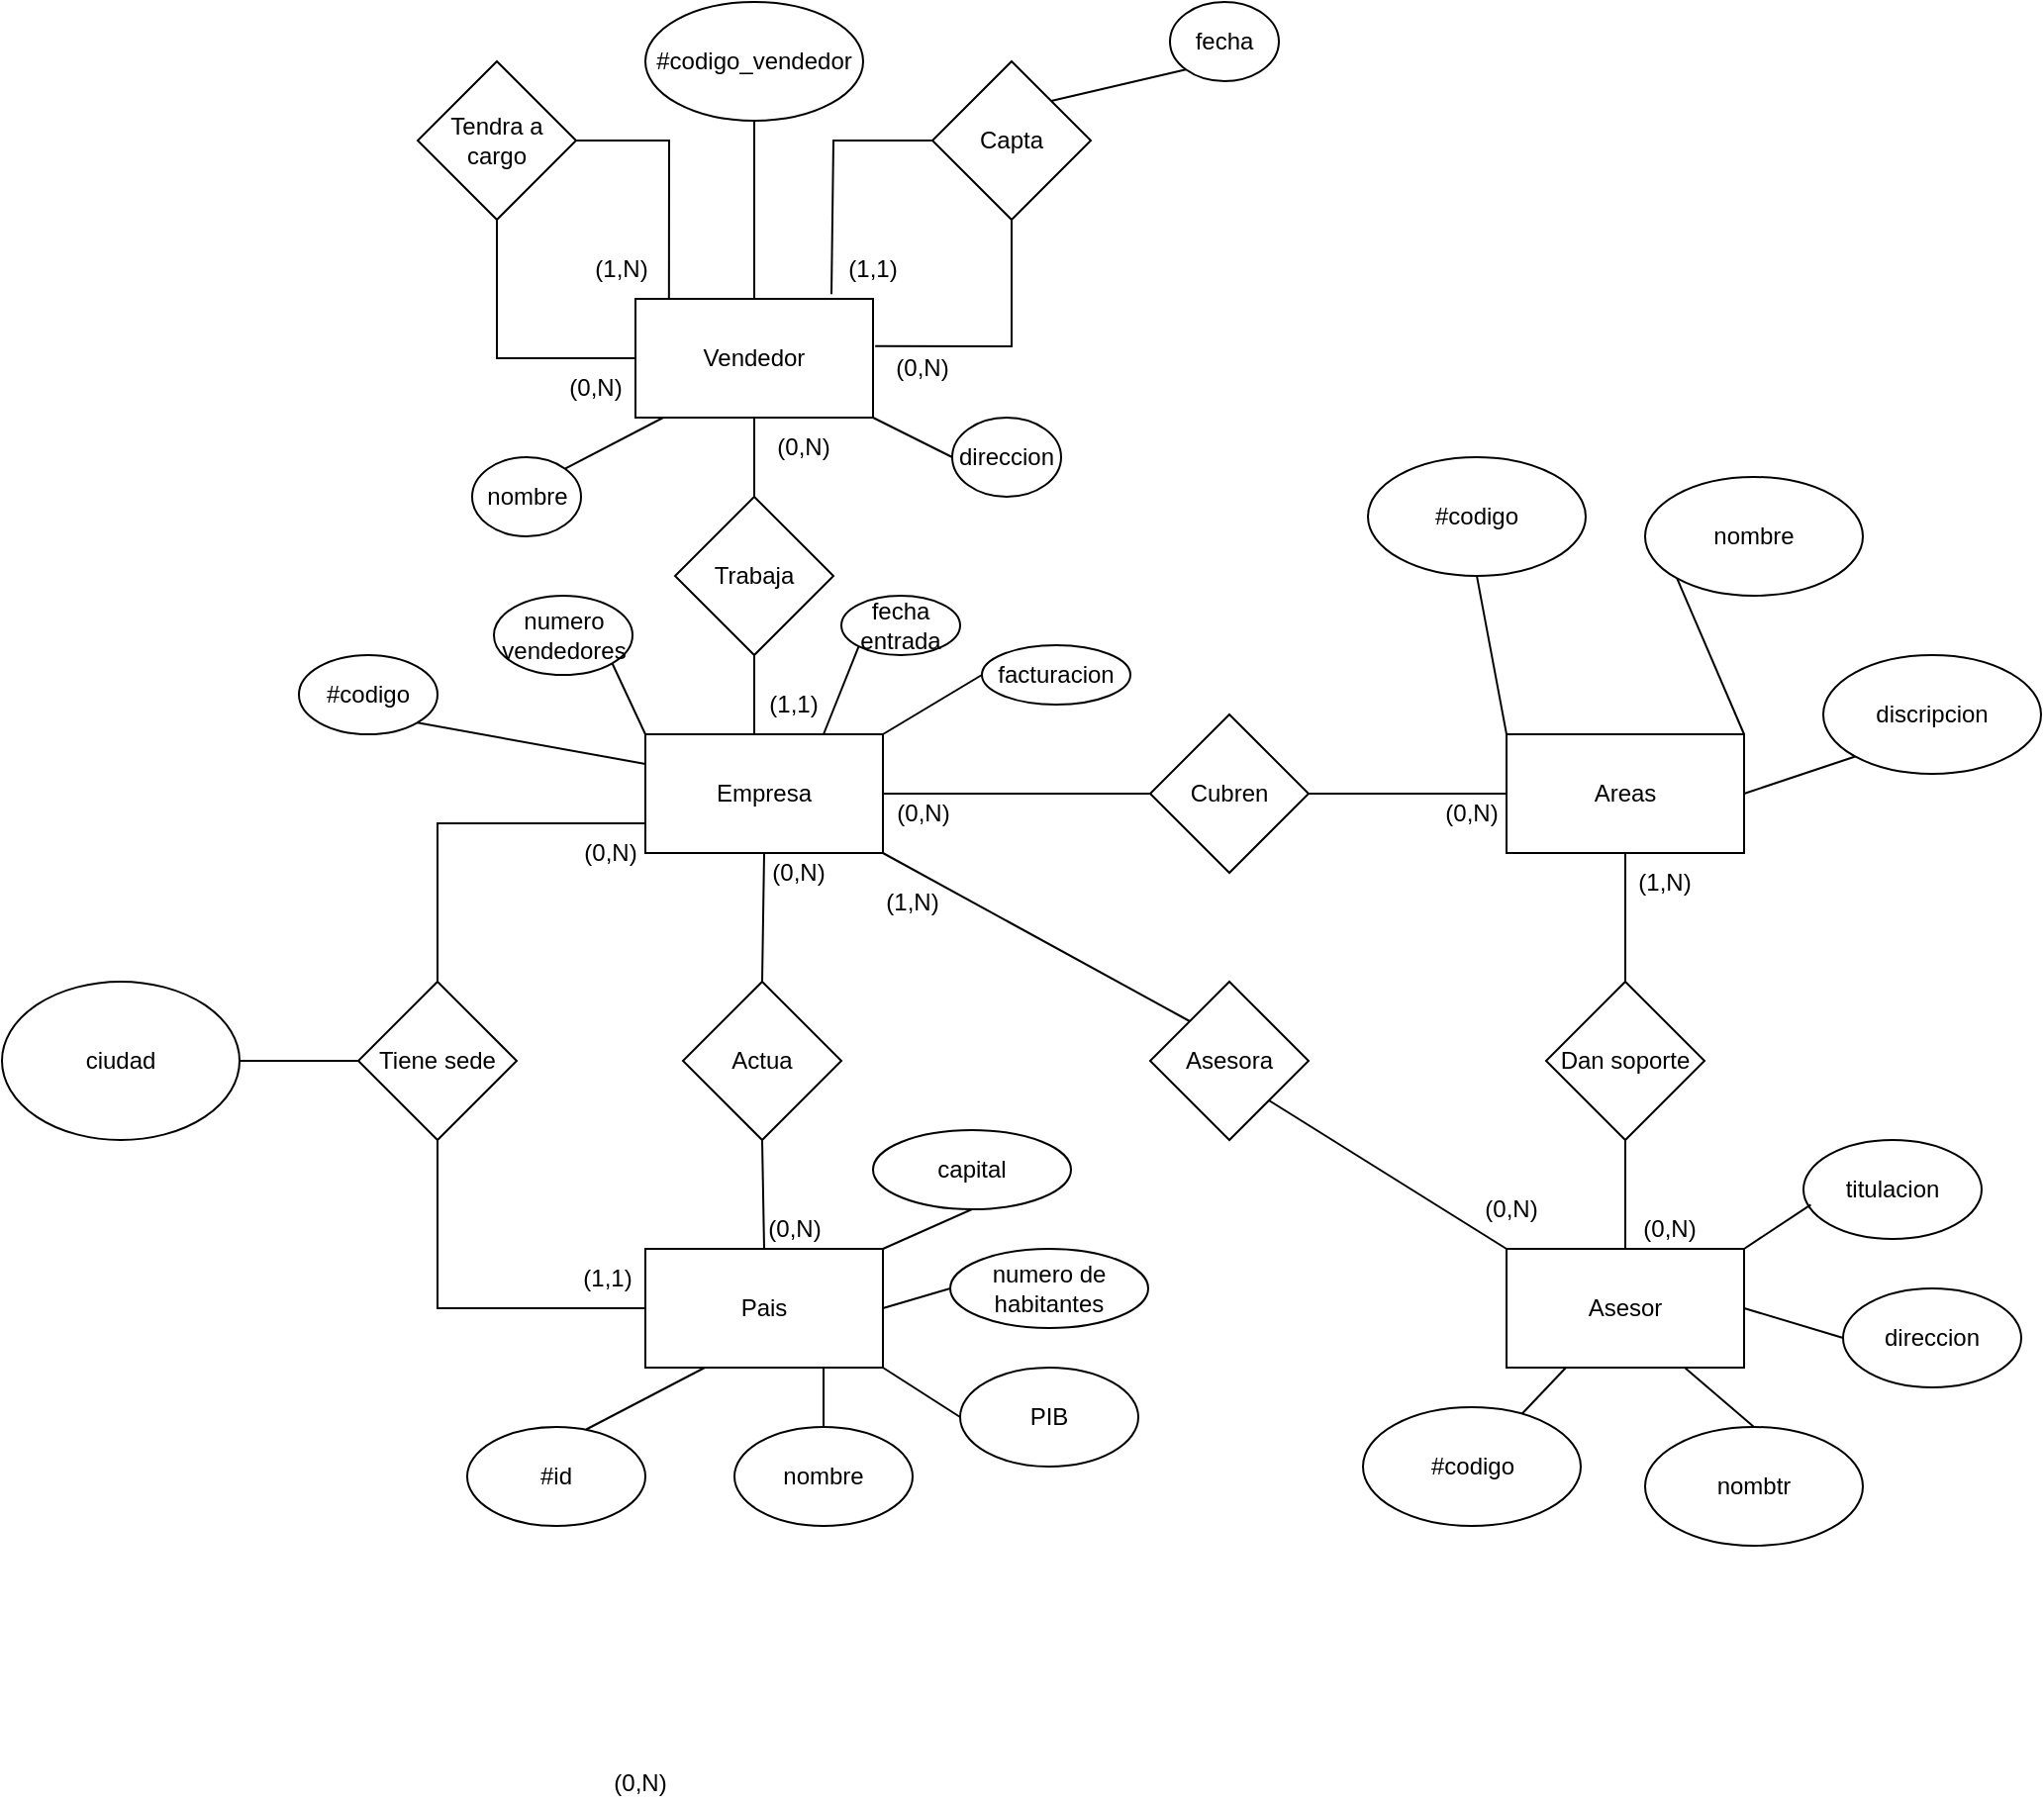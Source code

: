 <mxfile version="21.7.5" type="device">
  <diagram name="Página-1" id="5xp2Ju3EjX2Z9KgNPN83">
    <mxGraphModel dx="1017" dy="1181" grid="1" gridSize="10" guides="1" tooltips="1" connect="1" arrows="1" fold="1" page="1" pageScale="1" pageWidth="827" pageHeight="1169" math="0" shadow="0">
      <root>
        <mxCell id="0" />
        <mxCell id="1" parent="0" />
        <mxCell id="Y6AdTtyQPDnQfDefX7vD-1" value="Vendedor" style="rounded=0;whiteSpace=wrap;html=1;" vertex="1" parent="1">
          <mxGeometry x="390" y="200" width="120" height="60" as="geometry" />
        </mxCell>
        <mxCell id="Y6AdTtyQPDnQfDefX7vD-2" value="Capta" style="rhombus;whiteSpace=wrap;html=1;" vertex="1" parent="1">
          <mxGeometry x="540" y="80" width="80" height="80" as="geometry" />
        </mxCell>
        <mxCell id="Y6AdTtyQPDnQfDefX7vD-4" value="#codigo_vendedor" style="ellipse;whiteSpace=wrap;html=1;" vertex="1" parent="1">
          <mxGeometry x="395" y="50" width="110" height="60" as="geometry" />
        </mxCell>
        <mxCell id="Y6AdTtyQPDnQfDefX7vD-6" value="Tendra a cargo" style="rhombus;whiteSpace=wrap;html=1;" vertex="1" parent="1">
          <mxGeometry x="280" y="80" width="80" height="80" as="geometry" />
        </mxCell>
        <mxCell id="Y6AdTtyQPDnQfDefX7vD-7" value="" style="endArrow=none;html=1;rounded=0;exitX=0;exitY=0.5;exitDx=0;exitDy=0;entryX=0.5;entryY=1;entryDx=0;entryDy=0;" edge="1" parent="1" source="Y6AdTtyQPDnQfDefX7vD-1" target="Y6AdTtyQPDnQfDefX7vD-6">
          <mxGeometry width="50" height="50" relative="1" as="geometry">
            <mxPoint x="380" y="150" as="sourcePoint" />
            <mxPoint x="430" y="100" as="targetPoint" />
            <Array as="points">
              <mxPoint x="320" y="230" />
            </Array>
          </mxGeometry>
        </mxCell>
        <mxCell id="Y6AdTtyQPDnQfDefX7vD-8" value="" style="endArrow=none;html=1;rounded=0;exitX=1;exitY=0.5;exitDx=0;exitDy=0;entryX=0.141;entryY=-0.006;entryDx=0;entryDy=0;entryPerimeter=0;" edge="1" parent="1" source="Y6AdTtyQPDnQfDefX7vD-6" target="Y6AdTtyQPDnQfDefX7vD-1">
          <mxGeometry width="50" height="50" relative="1" as="geometry">
            <mxPoint x="380" y="150" as="sourcePoint" />
            <mxPoint x="430" y="100" as="targetPoint" />
            <Array as="points">
              <mxPoint x="407" y="120" />
            </Array>
          </mxGeometry>
        </mxCell>
        <mxCell id="Y6AdTtyQPDnQfDefX7vD-9" value="" style="endArrow=none;html=1;rounded=0;exitX=0.5;exitY=1;exitDx=0;exitDy=0;entryX=0.5;entryY=0;entryDx=0;entryDy=0;" edge="1" parent="1" source="Y6AdTtyQPDnQfDefX7vD-4" target="Y6AdTtyQPDnQfDefX7vD-1">
          <mxGeometry width="50" height="50" relative="1" as="geometry">
            <mxPoint x="380" y="150" as="sourcePoint" />
            <mxPoint x="430" y="100" as="targetPoint" />
          </mxGeometry>
        </mxCell>
        <mxCell id="Y6AdTtyQPDnQfDefX7vD-11" value="" style="endArrow=none;html=1;rounded=0;exitX=1.009;exitY=0.397;exitDx=0;exitDy=0;exitPerimeter=0;entryX=0.5;entryY=1;entryDx=0;entryDy=0;" edge="1" parent="1" source="Y6AdTtyQPDnQfDefX7vD-1" target="Y6AdTtyQPDnQfDefX7vD-2">
          <mxGeometry width="50" height="50" relative="1" as="geometry">
            <mxPoint x="380" y="150" as="sourcePoint" />
            <mxPoint x="430" y="100" as="targetPoint" />
            <Array as="points">
              <mxPoint x="580" y="224" />
            </Array>
          </mxGeometry>
        </mxCell>
        <mxCell id="Y6AdTtyQPDnQfDefX7vD-12" value="" style="endArrow=none;html=1;rounded=0;exitX=0.825;exitY=-0.04;exitDx=0;exitDy=0;exitPerimeter=0;entryX=0;entryY=0.5;entryDx=0;entryDy=0;" edge="1" parent="1" source="Y6AdTtyQPDnQfDefX7vD-1" target="Y6AdTtyQPDnQfDefX7vD-2">
          <mxGeometry width="50" height="50" relative="1" as="geometry">
            <mxPoint x="380" y="150" as="sourcePoint" />
            <mxPoint x="430" y="100" as="targetPoint" />
            <Array as="points">
              <mxPoint x="490" y="120" />
            </Array>
          </mxGeometry>
        </mxCell>
        <mxCell id="Y6AdTtyQPDnQfDefX7vD-13" value="Trabaja" style="rhombus;whiteSpace=wrap;html=1;" vertex="1" parent="1">
          <mxGeometry x="410" y="300" width="80" height="80" as="geometry" />
        </mxCell>
        <mxCell id="Y6AdTtyQPDnQfDefX7vD-14" value="Empresa" style="rounded=0;whiteSpace=wrap;html=1;" vertex="1" parent="1">
          <mxGeometry x="395" y="420" width="120" height="60" as="geometry" />
        </mxCell>
        <mxCell id="Y6AdTtyQPDnQfDefX7vD-15" value="#codigo" style="ellipse;whiteSpace=wrap;html=1;" vertex="1" parent="1">
          <mxGeometry x="220" y="380" width="70" height="40" as="geometry" />
        </mxCell>
        <mxCell id="Y6AdTtyQPDnQfDefX7vD-17" value="Tiene sede" style="rhombus;whiteSpace=wrap;html=1;" vertex="1" parent="1">
          <mxGeometry x="250" y="545" width="80" height="80" as="geometry" />
        </mxCell>
        <mxCell id="Y6AdTtyQPDnQfDefX7vD-18" value="Pais" style="rounded=0;whiteSpace=wrap;html=1;" vertex="1" parent="1">
          <mxGeometry x="395" y="680" width="120" height="60" as="geometry" />
        </mxCell>
        <mxCell id="Y6AdTtyQPDnQfDefX7vD-19" value="" style="endArrow=none;html=1;rounded=0;entryX=0.5;entryY=1;entryDx=0;entryDy=0;" edge="1" parent="1" target="Y6AdTtyQPDnQfDefX7vD-13">
          <mxGeometry width="50" height="50" relative="1" as="geometry">
            <mxPoint x="450" y="420" as="sourcePoint" />
            <mxPoint x="500" y="410" as="targetPoint" />
          </mxGeometry>
        </mxCell>
        <mxCell id="Y6AdTtyQPDnQfDefX7vD-20" value="" style="endArrow=none;html=1;rounded=0;entryX=0.5;entryY=0;entryDx=0;entryDy=0;" edge="1" parent="1" source="Y6AdTtyQPDnQfDefX7vD-1" target="Y6AdTtyQPDnQfDefX7vD-13">
          <mxGeometry width="50" height="50" relative="1" as="geometry">
            <mxPoint x="450" y="460" as="sourcePoint" />
            <mxPoint x="500" y="410" as="targetPoint" />
          </mxGeometry>
        </mxCell>
        <mxCell id="Y6AdTtyQPDnQfDefX7vD-21" value="" style="endArrow=none;html=1;rounded=0;exitX=0;exitY=0.25;exitDx=0;exitDy=0;entryX=1;entryY=1;entryDx=0;entryDy=0;" edge="1" parent="1" source="Y6AdTtyQPDnQfDefX7vD-14" target="Y6AdTtyQPDnQfDefX7vD-15">
          <mxGeometry width="50" height="50" relative="1" as="geometry">
            <mxPoint x="450" y="460" as="sourcePoint" />
            <mxPoint x="500" y="410" as="targetPoint" />
          </mxGeometry>
        </mxCell>
        <mxCell id="Y6AdTtyQPDnQfDefX7vD-22" value="" style="endArrow=none;html=1;rounded=0;exitX=0.5;exitY=0;exitDx=0;exitDy=0;entryX=0.5;entryY=1;entryDx=0;entryDy=0;" edge="1" parent="1" source="Y6AdTtyQPDnQfDefX7vD-16" target="Y6AdTtyQPDnQfDefX7vD-14">
          <mxGeometry width="50" height="50" relative="1" as="geometry">
            <mxPoint x="450" y="550" as="sourcePoint" />
            <mxPoint x="500" y="500" as="targetPoint" />
          </mxGeometry>
        </mxCell>
        <mxCell id="Y6AdTtyQPDnQfDefX7vD-23" value="" style="endArrow=none;html=1;rounded=0;exitX=0.5;exitY=0;exitDx=0;exitDy=0;entryX=0.5;entryY=1;entryDx=0;entryDy=0;" edge="1" parent="1" source="Y6AdTtyQPDnQfDefX7vD-18" target="Y6AdTtyQPDnQfDefX7vD-16">
          <mxGeometry width="50" height="50" relative="1" as="geometry">
            <mxPoint x="455" y="680" as="sourcePoint" />
            <mxPoint x="455" y="480" as="targetPoint" />
          </mxGeometry>
        </mxCell>
        <mxCell id="Y6AdTtyQPDnQfDefX7vD-16" value="Actua" style="rhombus;whiteSpace=wrap;html=1;" vertex="1" parent="1">
          <mxGeometry x="414" y="545" width="80" height="80" as="geometry" />
        </mxCell>
        <mxCell id="Y6AdTtyQPDnQfDefX7vD-24" value="" style="endArrow=none;html=1;rounded=0;entryX=0;entryY=0.75;entryDx=0;entryDy=0;exitX=0.5;exitY=0;exitDx=0;exitDy=0;" edge="1" parent="1" source="Y6AdTtyQPDnQfDefX7vD-17" target="Y6AdTtyQPDnQfDefX7vD-14">
          <mxGeometry width="50" height="50" relative="1" as="geometry">
            <mxPoint x="450" y="550" as="sourcePoint" />
            <mxPoint x="500" y="500" as="targetPoint" />
            <Array as="points">
              <mxPoint x="290" y="465" />
            </Array>
          </mxGeometry>
        </mxCell>
        <mxCell id="Y6AdTtyQPDnQfDefX7vD-25" value="" style="endArrow=none;html=1;rounded=0;exitX=0.5;exitY=1;exitDx=0;exitDy=0;entryX=0;entryY=0.5;entryDx=0;entryDy=0;" edge="1" parent="1" source="Y6AdTtyQPDnQfDefX7vD-17" target="Y6AdTtyQPDnQfDefX7vD-18">
          <mxGeometry width="50" height="50" relative="1" as="geometry">
            <mxPoint x="450" y="550" as="sourcePoint" />
            <mxPoint x="500" y="500" as="targetPoint" />
            <Array as="points">
              <mxPoint x="290" y="710" />
            </Array>
          </mxGeometry>
        </mxCell>
        <mxCell id="Y6AdTtyQPDnQfDefX7vD-28" value="Areas" style="rounded=0;whiteSpace=wrap;html=1;" vertex="1" parent="1">
          <mxGeometry x="830" y="420" width="120" height="60" as="geometry" />
        </mxCell>
        <mxCell id="Y6AdTtyQPDnQfDefX7vD-29" value="Asesor" style="rounded=0;whiteSpace=wrap;html=1;" vertex="1" parent="1">
          <mxGeometry x="830" y="680" width="120" height="60" as="geometry" />
        </mxCell>
        <mxCell id="Y6AdTtyQPDnQfDefX7vD-31" value="" style="endArrow=none;html=1;rounded=0;exitX=1;exitY=1;exitDx=0;exitDy=0;entryX=0;entryY=0;entryDx=0;entryDy=0;" edge="1" parent="1" source="Y6AdTtyQPDnQfDefX7vD-27" target="Y6AdTtyQPDnQfDefX7vD-29">
          <mxGeometry width="50" height="50" relative="1" as="geometry">
            <mxPoint x="660" y="540" as="sourcePoint" />
            <mxPoint x="710" y="490" as="targetPoint" />
          </mxGeometry>
        </mxCell>
        <mxCell id="Y6AdTtyQPDnQfDefX7vD-32" value="" style="endArrow=none;html=1;rounded=0;exitX=1;exitY=1;exitDx=0;exitDy=0;entryX=0;entryY=0;entryDx=0;entryDy=0;" edge="1" parent="1" source="Y6AdTtyQPDnQfDefX7vD-14" target="Y6AdTtyQPDnQfDefX7vD-27">
          <mxGeometry width="50" height="50" relative="1" as="geometry">
            <mxPoint x="515" y="480" as="sourcePoint" />
            <mxPoint x="827" y="680" as="targetPoint" />
          </mxGeometry>
        </mxCell>
        <mxCell id="Y6AdTtyQPDnQfDefX7vD-27" value="Asesora" style="rhombus;whiteSpace=wrap;html=1;" vertex="1" parent="1">
          <mxGeometry x="650" y="545" width="80" height="80" as="geometry" />
        </mxCell>
        <mxCell id="Y6AdTtyQPDnQfDefX7vD-33" value="" style="endArrow=none;html=1;rounded=0;exitX=1;exitY=0.5;exitDx=0;exitDy=0;entryX=0;entryY=0.5;entryDx=0;entryDy=0;" edge="1" parent="1" source="Y6AdTtyQPDnQfDefX7vD-26" target="Y6AdTtyQPDnQfDefX7vD-28">
          <mxGeometry width="50" height="50" relative="1" as="geometry">
            <mxPoint x="660" y="540" as="sourcePoint" />
            <mxPoint x="790" y="490" as="targetPoint" />
          </mxGeometry>
        </mxCell>
        <mxCell id="Y6AdTtyQPDnQfDefX7vD-34" value="" style="endArrow=none;html=1;rounded=0;exitX=1;exitY=0.5;exitDx=0;exitDy=0;entryX=0;entryY=0.5;entryDx=0;entryDy=0;" edge="1" parent="1" source="Y6AdTtyQPDnQfDefX7vD-14" target="Y6AdTtyQPDnQfDefX7vD-26">
          <mxGeometry width="50" height="50" relative="1" as="geometry">
            <mxPoint x="515" y="450" as="sourcePoint" />
            <mxPoint x="840" y="450" as="targetPoint" />
          </mxGeometry>
        </mxCell>
        <mxCell id="Y6AdTtyQPDnQfDefX7vD-26" value="Cubren" style="rhombus;whiteSpace=wrap;html=1;" vertex="1" parent="1">
          <mxGeometry x="650" y="410" width="80" height="80" as="geometry" />
        </mxCell>
        <mxCell id="Y6AdTtyQPDnQfDefX7vD-35" value="" style="endArrow=none;html=1;rounded=0;entryX=0.5;entryY=1;entryDx=0;entryDy=0;exitX=0.5;exitY=0;exitDx=0;exitDy=0;" edge="1" parent="1" source="Y6AdTtyQPDnQfDefX7vD-30" target="Y6AdTtyQPDnQfDefX7vD-28">
          <mxGeometry width="50" height="50" relative="1" as="geometry">
            <mxPoint x="660" y="540" as="sourcePoint" />
            <mxPoint x="710" y="490" as="targetPoint" />
          </mxGeometry>
        </mxCell>
        <mxCell id="Y6AdTtyQPDnQfDefX7vD-36" value="" style="endArrow=none;html=1;rounded=0;entryX=0.5;entryY=1;entryDx=0;entryDy=0;exitX=0.5;exitY=0;exitDx=0;exitDy=0;" edge="1" parent="1" source="Y6AdTtyQPDnQfDefX7vD-29" target="Y6AdTtyQPDnQfDefX7vD-30">
          <mxGeometry width="50" height="50" relative="1" as="geometry">
            <mxPoint x="890" y="680" as="sourcePoint" />
            <mxPoint x="890" y="480" as="targetPoint" />
          </mxGeometry>
        </mxCell>
        <mxCell id="Y6AdTtyQPDnQfDefX7vD-30" value="Dan soporte" style="rhombus;whiteSpace=wrap;html=1;" vertex="1" parent="1">
          <mxGeometry x="850" y="545" width="80" height="80" as="geometry" />
        </mxCell>
        <mxCell id="Y6AdTtyQPDnQfDefX7vD-37" value="#codigo" style="ellipse;whiteSpace=wrap;html=1;" vertex="1" parent="1">
          <mxGeometry x="760" y="280" width="110" height="60" as="geometry" />
        </mxCell>
        <mxCell id="Y6AdTtyQPDnQfDefX7vD-39" value="" style="endArrow=none;html=1;rounded=0;exitX=0;exitY=0;exitDx=0;exitDy=0;entryX=0.5;entryY=1;entryDx=0;entryDy=0;" edge="1" parent="1" source="Y6AdTtyQPDnQfDefX7vD-28" target="Y6AdTtyQPDnQfDefX7vD-37">
          <mxGeometry width="50" height="50" relative="1" as="geometry">
            <mxPoint x="660" y="340" as="sourcePoint" />
            <mxPoint x="710" y="290" as="targetPoint" />
          </mxGeometry>
        </mxCell>
        <mxCell id="Y6AdTtyQPDnQfDefX7vD-40" value="#id" style="ellipse;whiteSpace=wrap;html=1;" vertex="1" parent="1">
          <mxGeometry x="305" y="770" width="90" height="50" as="geometry" />
        </mxCell>
        <mxCell id="Y6AdTtyQPDnQfDefX7vD-41" value="" style="endArrow=none;html=1;rounded=0;exitX=0.668;exitY=0.025;exitDx=0;exitDy=0;exitPerimeter=0;entryX=0.25;entryY=1;entryDx=0;entryDy=0;" edge="1" parent="1" source="Y6AdTtyQPDnQfDefX7vD-40" target="Y6AdTtyQPDnQfDefX7vD-18">
          <mxGeometry width="50" height="50" relative="1" as="geometry">
            <mxPoint x="340" y="640" as="sourcePoint" />
            <mxPoint x="390" y="590" as="targetPoint" />
          </mxGeometry>
        </mxCell>
        <mxCell id="Y6AdTtyQPDnQfDefX7vD-42" value="ciudad" style="ellipse;whiteSpace=wrap;html=1;" vertex="1" parent="1">
          <mxGeometry x="70" y="545" width="120" height="80" as="geometry" />
        </mxCell>
        <mxCell id="Y6AdTtyQPDnQfDefX7vD-44" value="" style="endArrow=none;html=1;rounded=0;exitX=1;exitY=0.5;exitDx=0;exitDy=0;entryX=0;entryY=0.5;entryDx=0;entryDy=0;" edge="1" parent="1" source="Y6AdTtyQPDnQfDefX7vD-42" target="Y6AdTtyQPDnQfDefX7vD-17">
          <mxGeometry width="50" height="50" relative="1" as="geometry">
            <mxPoint x="310" y="610" as="sourcePoint" />
            <mxPoint x="360" y="560" as="targetPoint" />
          </mxGeometry>
        </mxCell>
        <mxCell id="Y6AdTtyQPDnQfDefX7vD-45" value="(0,N)" style="text;html=1;strokeColor=none;fillColor=none;align=center;verticalAlign=middle;whiteSpace=wrap;rounded=0;" vertex="1" parent="1">
          <mxGeometry x="340" y="230" width="60" height="30" as="geometry" />
        </mxCell>
        <mxCell id="Y6AdTtyQPDnQfDefX7vD-46" value="(1,N)" style="text;html=1;strokeColor=none;fillColor=none;align=center;verticalAlign=middle;whiteSpace=wrap;rounded=0;" vertex="1" parent="1">
          <mxGeometry x="353" y="170" width="60" height="30" as="geometry" />
        </mxCell>
        <mxCell id="Y6AdTtyQPDnQfDefX7vD-47" value="(0,N)" style="text;html=1;strokeColor=none;fillColor=none;align=center;verticalAlign=middle;whiteSpace=wrap;rounded=0;" vertex="1" parent="1">
          <mxGeometry x="505" y="220" width="60" height="30" as="geometry" />
        </mxCell>
        <mxCell id="Y6AdTtyQPDnQfDefX7vD-48" value="(1,1)" style="text;html=1;strokeColor=none;fillColor=none;align=center;verticalAlign=middle;whiteSpace=wrap;rounded=0;" vertex="1" parent="1">
          <mxGeometry x="480" y="170" width="60" height="30" as="geometry" />
        </mxCell>
        <mxCell id="Y6AdTtyQPDnQfDefX7vD-49" value="(0,N)" style="text;html=1;strokeColor=none;fillColor=none;align=center;verticalAlign=middle;whiteSpace=wrap;rounded=0;" vertex="1" parent="1">
          <mxGeometry x="445" y="260" width="60" height="30" as="geometry" />
        </mxCell>
        <mxCell id="Y6AdTtyQPDnQfDefX7vD-50" value="(1,1)" style="text;html=1;strokeColor=none;fillColor=none;align=center;verticalAlign=middle;whiteSpace=wrap;rounded=0;" vertex="1" parent="1">
          <mxGeometry x="440" y="390" width="60" height="30" as="geometry" />
        </mxCell>
        <mxCell id="Y6AdTtyQPDnQfDefX7vD-53" value="(0,N)" style="text;html=1;strokeColor=none;fillColor=none;align=center;verticalAlign=middle;whiteSpace=wrap;rounded=0;" vertex="1" parent="1">
          <mxGeometry x="517.5" y="450" width="35" height="20" as="geometry" />
        </mxCell>
        <mxCell id="Y6AdTtyQPDnQfDefX7vD-54" value="(0,N)" style="text;html=1;strokeColor=none;fillColor=none;align=center;verticalAlign=middle;whiteSpace=wrap;rounded=0;" vertex="1" parent="1">
          <mxGeometry x="455" y="480" width="35" height="20" as="geometry" />
        </mxCell>
        <mxCell id="Y6AdTtyQPDnQfDefX7vD-55" value="(0,N)" style="text;html=1;strokeColor=none;fillColor=none;align=center;verticalAlign=middle;whiteSpace=wrap;rounded=0;" vertex="1" parent="1">
          <mxGeometry x="360" y="470" width="35" height="20" as="geometry" />
        </mxCell>
        <mxCell id="Y6AdTtyQPDnQfDefX7vD-56" value="(0,N)" style="text;html=1;strokeColor=none;fillColor=none;align=center;verticalAlign=middle;whiteSpace=wrap;rounded=0;" vertex="1" parent="1">
          <mxGeometry x="452.5" y="660" width="35" height="20" as="geometry" />
        </mxCell>
        <mxCell id="Y6AdTtyQPDnQfDefX7vD-57" value="(0,N)" style="text;html=1;strokeColor=none;fillColor=none;align=center;verticalAlign=middle;whiteSpace=wrap;rounded=0;" vertex="1" parent="1">
          <mxGeometry x="375" y="940" width="35" height="20" as="geometry" />
        </mxCell>
        <mxCell id="Y6AdTtyQPDnQfDefX7vD-58" value="(1,1)" style="text;html=1;strokeColor=none;fillColor=none;align=center;verticalAlign=middle;whiteSpace=wrap;rounded=0;" vertex="1" parent="1">
          <mxGeometry x="362.5" y="690" width="26" height="10" as="geometry" />
        </mxCell>
        <mxCell id="Y6AdTtyQPDnQfDefX7vD-59" value="(0,N)" style="text;html=1;strokeColor=none;fillColor=none;align=center;verticalAlign=middle;whiteSpace=wrap;rounded=0;" vertex="1" parent="1">
          <mxGeometry x="795" y="450" width="35" height="20" as="geometry" />
        </mxCell>
        <mxCell id="Y6AdTtyQPDnQfDefX7vD-60" value="(1,N)" style="text;html=1;strokeColor=none;fillColor=none;align=center;verticalAlign=middle;whiteSpace=wrap;rounded=0;" vertex="1" parent="1">
          <mxGeometry x="890" y="490" width="40" height="10" as="geometry" />
        </mxCell>
        <mxCell id="Y6AdTtyQPDnQfDefX7vD-61" value="(0,N)" style="text;html=1;strokeColor=none;fillColor=none;align=center;verticalAlign=middle;whiteSpace=wrap;rounded=0;" vertex="1" parent="1">
          <mxGeometry x="895" y="660" width="35" height="20" as="geometry" />
        </mxCell>
        <mxCell id="Y6AdTtyQPDnQfDefX7vD-62" value="(0,N)" style="text;html=1;strokeColor=none;fillColor=none;align=center;verticalAlign=middle;whiteSpace=wrap;rounded=0;" vertex="1" parent="1">
          <mxGeometry x="815" y="650" width="35" height="20" as="geometry" />
        </mxCell>
        <mxCell id="Y6AdTtyQPDnQfDefX7vD-63" value="(1,N)" style="text;html=1;strokeColor=none;fillColor=none;align=center;verticalAlign=middle;whiteSpace=wrap;rounded=0;" vertex="1" parent="1">
          <mxGeometry x="510" y="500" width="40" height="10" as="geometry" />
        </mxCell>
        <mxCell id="Y6AdTtyQPDnQfDefX7vD-64" value="fecha" style="ellipse;whiteSpace=wrap;html=1;" vertex="1" parent="1">
          <mxGeometry x="660" y="50" width="55" height="40" as="geometry" />
        </mxCell>
        <mxCell id="Y6AdTtyQPDnQfDefX7vD-65" value="" style="endArrow=none;html=1;rounded=0;exitX=1;exitY=0;exitDx=0;exitDy=0;entryX=0;entryY=1;entryDx=0;entryDy=0;" edge="1" parent="1" source="Y6AdTtyQPDnQfDefX7vD-2" target="Y6AdTtyQPDnQfDefX7vD-64">
          <mxGeometry width="50" height="50" relative="1" as="geometry">
            <mxPoint x="560" y="350" as="sourcePoint" />
            <mxPoint x="610" y="300" as="targetPoint" />
          </mxGeometry>
        </mxCell>
        <mxCell id="Y6AdTtyQPDnQfDefX7vD-67" value="direccion" style="ellipse;whiteSpace=wrap;html=1;" vertex="1" parent="1">
          <mxGeometry x="550" y="260" width="55" height="40" as="geometry" />
        </mxCell>
        <mxCell id="Y6AdTtyQPDnQfDefX7vD-68" value="nombre" style="ellipse;whiteSpace=wrap;html=1;" vertex="1" parent="1">
          <mxGeometry x="307.5" y="280" width="55" height="40" as="geometry" />
        </mxCell>
        <mxCell id="Y6AdTtyQPDnQfDefX7vD-69" value="" style="endArrow=none;html=1;rounded=0;exitX=1;exitY=0;exitDx=0;exitDy=0;entryX=0.117;entryY=1;entryDx=0;entryDy=0;entryPerimeter=0;" edge="1" parent="1" source="Y6AdTtyQPDnQfDefX7vD-68" target="Y6AdTtyQPDnQfDefX7vD-1">
          <mxGeometry width="50" height="50" relative="1" as="geometry">
            <mxPoint x="560" y="350" as="sourcePoint" />
            <mxPoint x="610" y="300" as="targetPoint" />
          </mxGeometry>
        </mxCell>
        <mxCell id="Y6AdTtyQPDnQfDefX7vD-70" value="" style="endArrow=none;html=1;rounded=0;exitX=0;exitY=0.5;exitDx=0;exitDy=0;entryX=1;entryY=1;entryDx=0;entryDy=0;" edge="1" parent="1" source="Y6AdTtyQPDnQfDefX7vD-67" target="Y6AdTtyQPDnQfDefX7vD-1">
          <mxGeometry width="50" height="50" relative="1" as="geometry">
            <mxPoint x="370" y="280" as="sourcePoint" />
            <mxPoint x="420" y="230" as="targetPoint" />
          </mxGeometry>
        </mxCell>
        <mxCell id="Y6AdTtyQPDnQfDefX7vD-72" value="nombre" style="ellipse;whiteSpace=wrap;html=1;" vertex="1" parent="1">
          <mxGeometry x="900" y="290" width="110" height="60" as="geometry" />
        </mxCell>
        <mxCell id="Y6AdTtyQPDnQfDefX7vD-73" value="" style="endArrow=none;html=1;rounded=0;exitX=1;exitY=0;exitDx=0;exitDy=0;entryX=0;entryY=1;entryDx=0;entryDy=0;" edge="1" parent="1" source="Y6AdTtyQPDnQfDefX7vD-28" target="Y6AdTtyQPDnQfDefX7vD-72">
          <mxGeometry width="50" height="50" relative="1" as="geometry">
            <mxPoint x="760" y="450" as="sourcePoint" />
            <mxPoint x="810" y="400" as="targetPoint" />
          </mxGeometry>
        </mxCell>
        <mxCell id="Y6AdTtyQPDnQfDefX7vD-74" value="discripcion" style="ellipse;whiteSpace=wrap;html=1;" vertex="1" parent="1">
          <mxGeometry x="990" y="380" width="110" height="60" as="geometry" />
        </mxCell>
        <mxCell id="Y6AdTtyQPDnQfDefX7vD-75" value="" style="endArrow=none;html=1;rounded=0;exitX=1;exitY=0.5;exitDx=0;exitDy=0;entryX=0;entryY=1;entryDx=0;entryDy=0;" edge="1" parent="1" source="Y6AdTtyQPDnQfDefX7vD-28" target="Y6AdTtyQPDnQfDefX7vD-74">
          <mxGeometry width="50" height="50" relative="1" as="geometry">
            <mxPoint x="760" y="450" as="sourcePoint" />
            <mxPoint x="810" y="400" as="targetPoint" />
          </mxGeometry>
        </mxCell>
        <mxCell id="Y6AdTtyQPDnQfDefX7vD-76" value="fecha entrada" style="ellipse;whiteSpace=wrap;html=1;" vertex="1" parent="1">
          <mxGeometry x="494" y="350" width="60" height="30" as="geometry" />
        </mxCell>
        <mxCell id="Y6AdTtyQPDnQfDefX7vD-77" value="" style="endArrow=none;html=1;rounded=0;exitX=0.75;exitY=1;exitDx=0;exitDy=0;entryX=0;entryY=1;entryDx=0;entryDy=0;" edge="1" parent="1" source="Y6AdTtyQPDnQfDefX7vD-50" target="Y6AdTtyQPDnQfDefX7vD-76">
          <mxGeometry width="50" height="50" relative="1" as="geometry">
            <mxPoint x="555" y="415" as="sourcePoint" />
            <mxPoint x="605" y="365" as="targetPoint" />
          </mxGeometry>
        </mxCell>
        <mxCell id="Y6AdTtyQPDnQfDefX7vD-78" value="facturacion" style="ellipse;whiteSpace=wrap;html=1;" vertex="1" parent="1">
          <mxGeometry x="565" y="375" width="75" height="30" as="geometry" />
        </mxCell>
        <mxCell id="Y6AdTtyQPDnQfDefX7vD-79" value="" style="endArrow=none;html=1;rounded=0;exitX=1;exitY=0;exitDx=0;exitDy=0;entryX=0;entryY=0.5;entryDx=0;entryDy=0;" edge="1" parent="1" source="Y6AdTtyQPDnQfDefX7vD-14" target="Y6AdTtyQPDnQfDefX7vD-78">
          <mxGeometry width="50" height="50" relative="1" as="geometry">
            <mxPoint x="530" y="450" as="sourcePoint" />
            <mxPoint x="580" y="400" as="targetPoint" />
          </mxGeometry>
        </mxCell>
        <mxCell id="Y6AdTtyQPDnQfDefX7vD-81" value="numero vendedores" style="ellipse;whiteSpace=wrap;html=1;" vertex="1" parent="1">
          <mxGeometry x="318.5" y="350" width="70" height="40" as="geometry" />
        </mxCell>
        <mxCell id="Y6AdTtyQPDnQfDefX7vD-82" value="" style="endArrow=none;html=1;rounded=0;exitX=0;exitY=0;exitDx=0;exitDy=0;entryX=1;entryY=1;entryDx=0;entryDy=0;" edge="1" parent="1" source="Y6AdTtyQPDnQfDefX7vD-14" target="Y6AdTtyQPDnQfDefX7vD-81">
          <mxGeometry width="50" height="50" relative="1" as="geometry">
            <mxPoint x="440" y="410" as="sourcePoint" />
            <mxPoint x="490" y="360" as="targetPoint" />
          </mxGeometry>
        </mxCell>
        <mxCell id="Y6AdTtyQPDnQfDefX7vD-84" value="nombre" style="ellipse;whiteSpace=wrap;html=1;" vertex="1" parent="1">
          <mxGeometry x="440" y="770" width="90" height="50" as="geometry" />
        </mxCell>
        <mxCell id="Y6AdTtyQPDnQfDefX7vD-85" value="PIB" style="ellipse;whiteSpace=wrap;html=1;" vertex="1" parent="1">
          <mxGeometry x="554" y="740" width="90" height="50" as="geometry" />
        </mxCell>
        <mxCell id="Y6AdTtyQPDnQfDefX7vD-86" value="" style="endArrow=none;html=1;rounded=0;exitX=0.75;exitY=1;exitDx=0;exitDy=0;entryX=0.5;entryY=0;entryDx=0;entryDy=0;" edge="1" parent="1" source="Y6AdTtyQPDnQfDefX7vD-18" target="Y6AdTtyQPDnQfDefX7vD-84">
          <mxGeometry width="50" height="50" relative="1" as="geometry">
            <mxPoint x="500" y="530" as="sourcePoint" />
            <mxPoint x="550" y="480" as="targetPoint" />
          </mxGeometry>
        </mxCell>
        <mxCell id="Y6AdTtyQPDnQfDefX7vD-87" value="" style="endArrow=none;html=1;rounded=0;exitX=1;exitY=1;exitDx=0;exitDy=0;entryX=0;entryY=0.5;entryDx=0;entryDy=0;" edge="1" parent="1" source="Y6AdTtyQPDnQfDefX7vD-18" target="Y6AdTtyQPDnQfDefX7vD-85">
          <mxGeometry width="50" height="50" relative="1" as="geometry">
            <mxPoint x="490" y="570" as="sourcePoint" />
            <mxPoint x="540" y="520" as="targetPoint" />
          </mxGeometry>
        </mxCell>
        <mxCell id="Y6AdTtyQPDnQfDefX7vD-88" value="numero de habitantes" style="ellipse;whiteSpace=wrap;html=1;" vertex="1" parent="1">
          <mxGeometry x="549" y="680" width="100" height="40" as="geometry" />
        </mxCell>
        <mxCell id="Y6AdTtyQPDnQfDefX7vD-89" value="capital" style="ellipse;whiteSpace=wrap;html=1;" vertex="1" parent="1">
          <mxGeometry x="510" y="620" width="100" height="40" as="geometry" />
        </mxCell>
        <mxCell id="Y6AdTtyQPDnQfDefX7vD-90" value="" style="endArrow=none;html=1;rounded=0;exitX=1;exitY=0;exitDx=0;exitDy=0;entryX=0.5;entryY=1;entryDx=0;entryDy=0;" edge="1" parent="1" source="Y6AdTtyQPDnQfDefX7vD-18" target="Y6AdTtyQPDnQfDefX7vD-89">
          <mxGeometry width="50" height="50" relative="1" as="geometry">
            <mxPoint x="490" y="570" as="sourcePoint" />
            <mxPoint x="540" y="520" as="targetPoint" />
          </mxGeometry>
        </mxCell>
        <mxCell id="Y6AdTtyQPDnQfDefX7vD-91" value="" style="endArrow=none;html=1;rounded=0;exitX=1;exitY=0.5;exitDx=0;exitDy=0;entryX=0;entryY=0.5;entryDx=0;entryDy=0;" edge="1" parent="1" source="Y6AdTtyQPDnQfDefX7vD-18" target="Y6AdTtyQPDnQfDefX7vD-88">
          <mxGeometry width="50" height="50" relative="1" as="geometry">
            <mxPoint x="490" y="570" as="sourcePoint" />
            <mxPoint x="540" y="520" as="targetPoint" />
          </mxGeometry>
        </mxCell>
        <mxCell id="Y6AdTtyQPDnQfDefX7vD-92" value="#codigo" style="ellipse;whiteSpace=wrap;html=1;" vertex="1" parent="1">
          <mxGeometry x="757.5" y="760" width="110" height="60" as="geometry" />
        </mxCell>
        <mxCell id="Y6AdTtyQPDnQfDefX7vD-93" value="nombtr" style="ellipse;whiteSpace=wrap;html=1;" vertex="1" parent="1">
          <mxGeometry x="900" y="770" width="110" height="60" as="geometry" />
        </mxCell>
        <mxCell id="Y6AdTtyQPDnQfDefX7vD-94" value="direccion" style="ellipse;whiteSpace=wrap;html=1;" vertex="1" parent="1">
          <mxGeometry x="1000" y="700" width="90" height="50" as="geometry" />
        </mxCell>
        <mxCell id="Y6AdTtyQPDnQfDefX7vD-95" value="titulacion" style="ellipse;whiteSpace=wrap;html=1;" vertex="1" parent="1">
          <mxGeometry x="980" y="625" width="90" height="50" as="geometry" />
        </mxCell>
        <mxCell id="Y6AdTtyQPDnQfDefX7vD-96" value="" style="endArrow=none;html=1;rounded=0;exitX=1;exitY=0;exitDx=0;exitDy=0;entryX=0.041;entryY=0.653;entryDx=0;entryDy=0;entryPerimeter=0;" edge="1" parent="1" source="Y6AdTtyQPDnQfDefX7vD-29" target="Y6AdTtyQPDnQfDefX7vD-95">
          <mxGeometry width="50" height="50" relative="1" as="geometry">
            <mxPoint x="780" y="590" as="sourcePoint" />
            <mxPoint x="830" y="540" as="targetPoint" />
          </mxGeometry>
        </mxCell>
        <mxCell id="Y6AdTtyQPDnQfDefX7vD-97" value="" style="endArrow=none;html=1;rounded=0;exitX=1;exitY=0.5;exitDx=0;exitDy=0;entryX=0;entryY=0.5;entryDx=0;entryDy=0;" edge="1" parent="1" source="Y6AdTtyQPDnQfDefX7vD-29" target="Y6AdTtyQPDnQfDefX7vD-94">
          <mxGeometry width="50" height="50" relative="1" as="geometry">
            <mxPoint x="780" y="590" as="sourcePoint" />
            <mxPoint x="830" y="540" as="targetPoint" />
          </mxGeometry>
        </mxCell>
        <mxCell id="Y6AdTtyQPDnQfDefX7vD-98" value="" style="endArrow=none;html=1;rounded=0;entryX=0.25;entryY=1;entryDx=0;entryDy=0;" edge="1" parent="1" source="Y6AdTtyQPDnQfDefX7vD-92" target="Y6AdTtyQPDnQfDefX7vD-29">
          <mxGeometry width="50" height="50" relative="1" as="geometry">
            <mxPoint x="780" y="590" as="sourcePoint" />
            <mxPoint x="830" y="540" as="targetPoint" />
          </mxGeometry>
        </mxCell>
        <mxCell id="Y6AdTtyQPDnQfDefX7vD-99" value="" style="endArrow=none;html=1;rounded=0;exitX=0.5;exitY=0;exitDx=0;exitDy=0;entryX=0.75;entryY=1;entryDx=0;entryDy=0;" edge="1" parent="1" source="Y6AdTtyQPDnQfDefX7vD-93" target="Y6AdTtyQPDnQfDefX7vD-29">
          <mxGeometry width="50" height="50" relative="1" as="geometry">
            <mxPoint x="780" y="590" as="sourcePoint" />
            <mxPoint x="830" y="540" as="targetPoint" />
          </mxGeometry>
        </mxCell>
      </root>
    </mxGraphModel>
  </diagram>
</mxfile>
